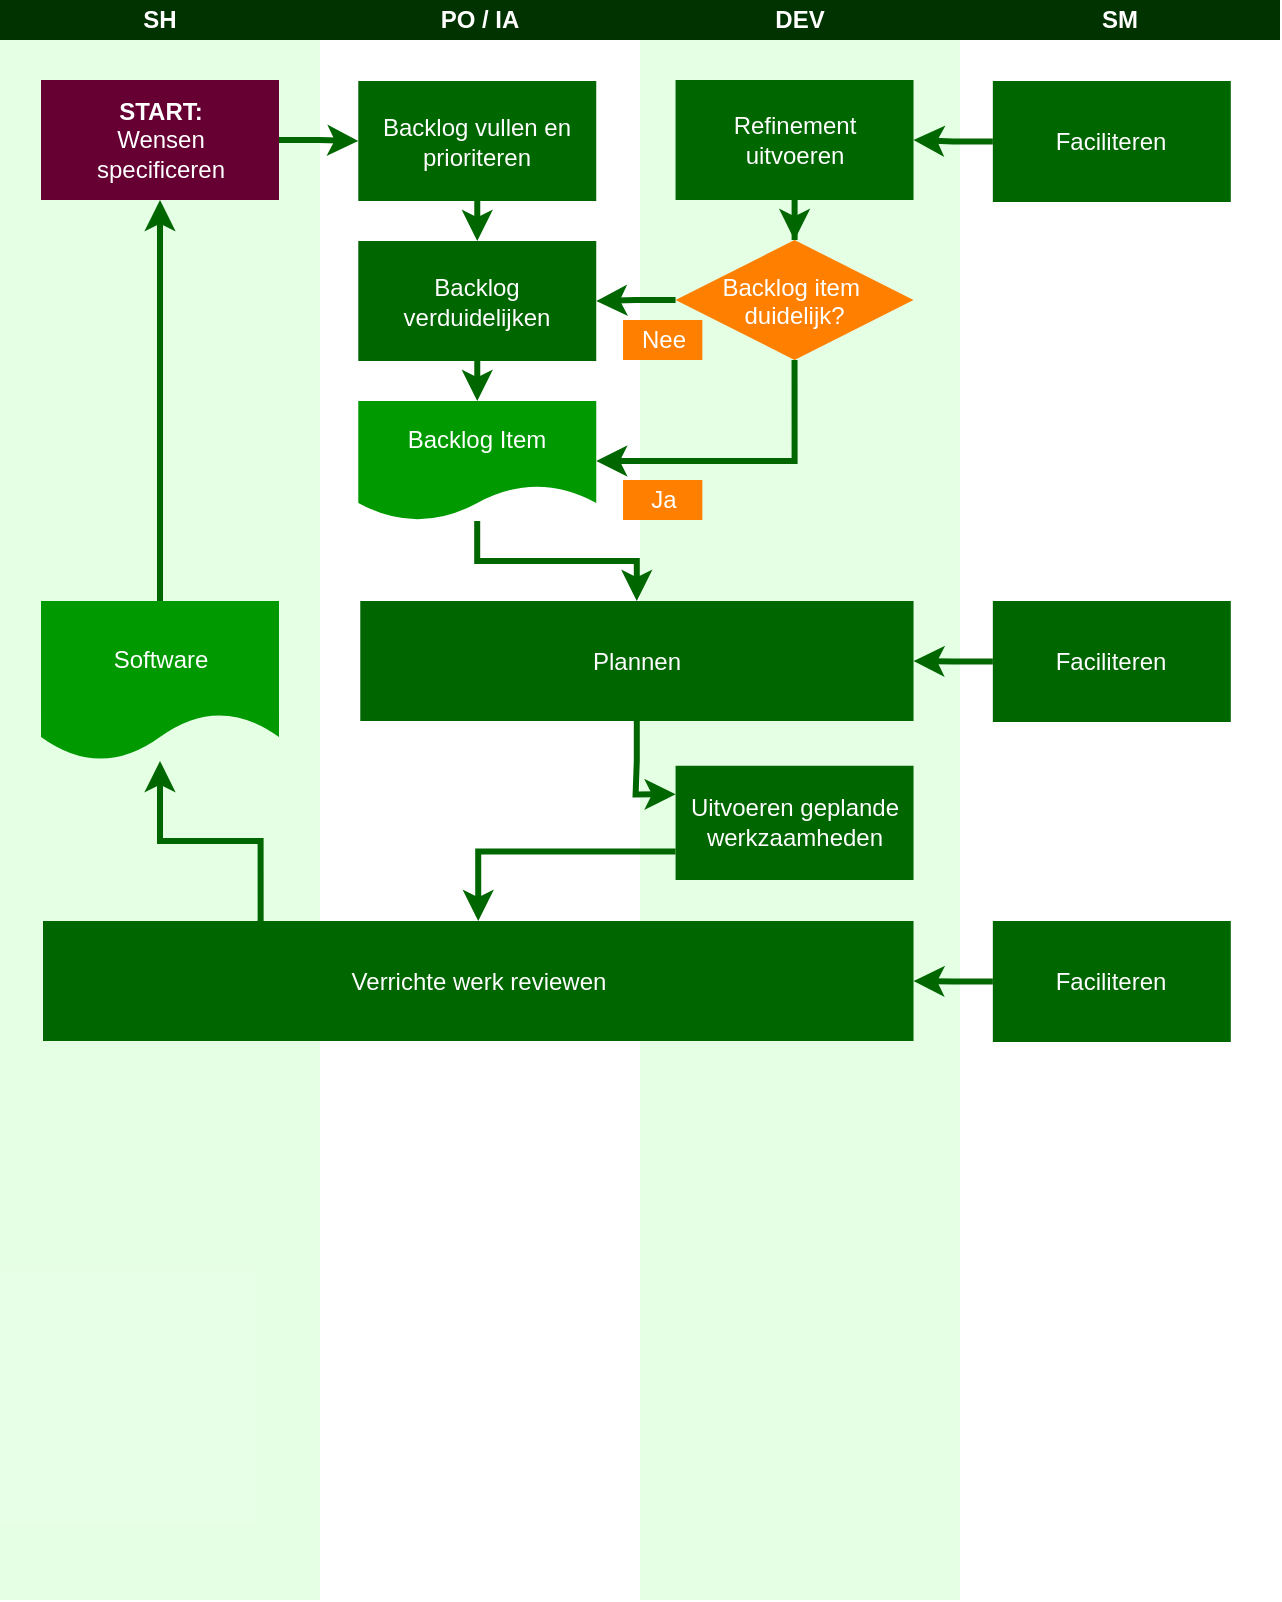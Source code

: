 <mxfile version="27.0.6">
  <diagram id="07fea595-8f29-1299-0266-81d95cde20df" name="Page-1">
    <mxGraphModel dx="1188" dy="624" grid="1" gridSize="10" guides="1" tooltips="1" connect="1" arrows="1" fold="1" page="1" pageScale="1" pageWidth="1169" pageHeight="827" background="#ffffff" math="0" shadow="0">
      <root>
        <mxCell id="0" />
        <mxCell id="1" parent="0" />
        <mxCell id="FATbZ32vNFB9-89yqttI-194" value="" style="rounded=0;whiteSpace=wrap;html=1;fillColor=#CCFFCC;strokeColor=none;opacity=50;" vertex="1" parent="1">
          <mxGeometry width="160" height="800" as="geometry" />
        </mxCell>
        <mxCell id="FATbZ32vNFB9-89yqttI-195" value="" style="rounded=0;whiteSpace=wrap;html=1;fillColor=#CCFFCC;strokeColor=none;opacity=50;" vertex="1" parent="1">
          <mxGeometry x="320" width="160" height="800" as="geometry" />
        </mxCell>
        <mxCell id="FATbZ32vNFB9-89yqttI-196" value="&lt;font style=&quot;color: rgb(255, 255, 255);&quot;&gt;&lt;b&gt;SH&lt;/b&gt;&lt;/font&gt;" style="rounded=0;whiteSpace=wrap;html=1;strokeColor=none;fillColor=#003300;" vertex="1" parent="1">
          <mxGeometry width="160" height="20" as="geometry" />
        </mxCell>
        <mxCell id="FATbZ32vNFB9-89yqttI-197" value="&lt;font style=&quot;color: rgb(255, 255, 255);&quot;&gt;&lt;b&gt;PO / IA&lt;/b&gt;&lt;/font&gt;" style="rounded=0;whiteSpace=wrap;html=1;strokeColor=none;fillColor=#003300;" vertex="1" parent="1">
          <mxGeometry x="160" width="160" height="20" as="geometry" />
        </mxCell>
        <mxCell id="FATbZ32vNFB9-89yqttI-198" value="&lt;font style=&quot;color: rgb(255, 255, 255);&quot;&gt;&lt;b&gt;DEV&lt;/b&gt;&lt;/font&gt;" style="rounded=0;whiteSpace=wrap;html=1;strokeColor=none;fillColor=#003300;" vertex="1" parent="1">
          <mxGeometry x="320" width="160" height="20" as="geometry" />
        </mxCell>
        <mxCell id="FATbZ32vNFB9-89yqttI-199" value="&lt;font style=&quot;color: rgb(255, 255, 255);&quot;&gt;&lt;b&gt;SM&lt;/b&gt;&lt;/font&gt;" style="rounded=0;whiteSpace=wrap;html=1;strokeColor=none;fillColor=#003300;" vertex="1" parent="1">
          <mxGeometry x="480" width="160" height="20" as="geometry" />
        </mxCell>
        <mxCell id="FATbZ32vNFB9-89yqttI-215" style="edgeStyle=orthogonalEdgeStyle;rounded=0;orthogonalLoop=1;jettySize=auto;html=1;entryX=0;entryY=0.5;entryDx=0;entryDy=0;strokeWidth=3;strokeColor=#006600;" edge="1" parent="1" source="FATbZ32vNFB9-89yqttI-200" target="FATbZ32vNFB9-89yqttI-207">
          <mxGeometry relative="1" as="geometry" />
        </mxCell>
        <mxCell id="FATbZ32vNFB9-89yqttI-200" value="&lt;div&gt;&lt;b&gt;START:&lt;/b&gt;&lt;/div&gt;Wensen specificeren" style="whiteSpace=wrap;shadow=0;fontColor=#FFFFFF;fontFamily=Helvetica;fontStyle=0;html=1;fontSize=12;plain-purple;strokeColor=none;fillColor=#660033;gradientColor=none;spacing=6;verticalAlign=middle;" vertex="1" parent="1">
          <mxGeometry x="20.51" y="40" width="118.978" height="60" as="geometry" />
        </mxCell>
        <mxCell id="FATbZ32vNFB9-89yqttI-219" style="edgeStyle=orthogonalEdgeStyle;rounded=0;orthogonalLoop=1;jettySize=auto;html=1;entryX=0.5;entryY=0;entryDx=0;entryDy=0;strokeWidth=3;strokeColor=#006600;" edge="1" parent="1" source="FATbZ32vNFB9-89yqttI-201" target="FATbZ32vNFB9-89yqttI-202">
          <mxGeometry relative="1" as="geometry" />
        </mxCell>
        <mxCell id="FATbZ32vNFB9-89yqttI-201" value="Refinement uitvoeren" style="whiteSpace=wrap;strokeColor=none;fillColor=#006600;shadow=0;fontColor=#FFFFFF;fontFamily=Helvetica;fontStyle=0;html=1;fontSize=12;spacing=6;verticalAlign=middle;fillStyle=auto;" vertex="1" parent="1">
          <mxGeometry x="337.78" y="40" width="118.98" height="60" as="geometry" />
        </mxCell>
        <mxCell id="FATbZ32vNFB9-89yqttI-220" style="edgeStyle=orthogonalEdgeStyle;rounded=0;orthogonalLoop=1;jettySize=auto;html=1;entryX=1;entryY=0.5;entryDx=0;entryDy=0;strokeWidth=3;strokeColor=#006600;" edge="1" parent="1" source="FATbZ32vNFB9-89yqttI-202" target="FATbZ32vNFB9-89yqttI-209">
          <mxGeometry relative="1" as="geometry" />
        </mxCell>
        <mxCell id="FATbZ32vNFB9-89yqttI-222" style="edgeStyle=orthogonalEdgeStyle;rounded=0;orthogonalLoop=1;jettySize=auto;html=1;exitX=0.5;exitY=1;exitDx=0;exitDy=0;entryX=1;entryY=0.5;entryDx=0;entryDy=0;strokeWidth=3;strokeColor=#006600;" edge="1" parent="1" source="FATbZ32vNFB9-89yqttI-202" target="FATbZ32vNFB9-89yqttI-208">
          <mxGeometry relative="1" as="geometry" />
        </mxCell>
        <mxCell id="FATbZ32vNFB9-89yqttI-202" value="Backlog item &#xa;duidelijk?" style="rhombus;fillColor=#FF8000;strokeColor=none;fontColor=#FFFFFF;" vertex="1" parent="1">
          <mxGeometry x="337.783" y="120" width="118.978" height="60" as="geometry" />
        </mxCell>
        <mxCell id="FATbZ32vNFB9-89yqttI-203" value="Ja" style="rounded=0;whiteSpace=wrap;html=1;fillColor=#FF8000;fontColor=#FFFFFF;strokeColor=none;" vertex="1" parent="1">
          <mxGeometry x="311.509" y="240" width="39.659" height="20" as="geometry" />
        </mxCell>
        <mxCell id="FATbZ32vNFB9-89yqttI-204" value="Nee" style="rounded=0;whiteSpace=wrap;html=1;fillColor=#FF8000;fontColor=#FFFFFF;strokeColor=none;" vertex="1" parent="1">
          <mxGeometry x="311.509" y="160" width="39.659" height="20" as="geometry" />
        </mxCell>
        <mxCell id="FATbZ32vNFB9-89yqttI-227" style="edgeStyle=orthogonalEdgeStyle;rounded=0;orthogonalLoop=1;jettySize=auto;html=1;exitX=0;exitY=0.75;exitDx=0;exitDy=0;entryX=0.5;entryY=0;entryDx=0;entryDy=0;strokeWidth=3;strokeColor=#006600;" edge="1" parent="1" source="FATbZ32vNFB9-89yqttI-205" target="FATbZ32vNFB9-89yqttI-206">
          <mxGeometry relative="1" as="geometry" />
        </mxCell>
        <mxCell id="FATbZ32vNFB9-89yqttI-205" value="Uitvoeren geplande werkzaamheden" style="whiteSpace=wrap;strokeColor=none;fillColor=#006600;shadow=0;fontColor=#FFFFFF;fontFamily=Helvetica;fontStyle=0;html=1;fontSize=12;spacing=6;verticalAlign=middle;fillStyle=auto;" vertex="1" parent="1">
          <mxGeometry x="337.783" y="382.88" width="118.978" height="57.12" as="geometry" />
        </mxCell>
        <mxCell id="FATbZ32vNFB9-89yqttI-228" style="edgeStyle=orthogonalEdgeStyle;rounded=0;orthogonalLoop=1;jettySize=auto;html=1;exitX=0.25;exitY=0;exitDx=0;exitDy=0;strokeWidth=3;strokeColor=#006600;" edge="1" parent="1" source="FATbZ32vNFB9-89yqttI-206" target="FATbZ32vNFB9-89yqttI-211">
          <mxGeometry relative="1" as="geometry" />
        </mxCell>
        <mxCell id="FATbZ32vNFB9-89yqttI-206" value="Verrichte werk reviewen" style="whiteSpace=wrap;strokeColor=none;fillColor=#006600;shadow=0;fontColor=#FFFFFF;fontFamily=Helvetica;fontStyle=0;html=1;fontSize=12;spacing=6;verticalAlign=middle;fillStyle=auto;" vertex="1" parent="1">
          <mxGeometry x="21.501" y="460.5" width="435.259" height="60" as="geometry" />
        </mxCell>
        <mxCell id="FATbZ32vNFB9-89yqttI-216" style="edgeStyle=orthogonalEdgeStyle;rounded=0;orthogonalLoop=1;jettySize=auto;html=1;exitX=0.5;exitY=1;exitDx=0;exitDy=0;entryX=0.5;entryY=0;entryDx=0;entryDy=0;strokeWidth=3;strokeColor=#006600;" edge="1" parent="1" source="FATbZ32vNFB9-89yqttI-207" target="FATbZ32vNFB9-89yqttI-209">
          <mxGeometry relative="1" as="geometry" />
        </mxCell>
        <mxCell id="FATbZ32vNFB9-89yqttI-207" value="Backlog vullen en prioriteren" style="whiteSpace=wrap;shadow=0;fontColor=#FFFFFF;fontFamily=Helvetica;fontStyle=0;html=1;fontSize=12;plain-purple;strokeColor=none;fillColor=#006600;gradientColor=none;spacing=6;verticalAlign=middle;" vertex="1" parent="1">
          <mxGeometry x="179.147" y="40.5" width="118.978" height="60" as="geometry" />
        </mxCell>
        <mxCell id="FATbZ32vNFB9-89yqttI-223" style="edgeStyle=orthogonalEdgeStyle;rounded=0;orthogonalLoop=1;jettySize=auto;html=1;strokeWidth=3;strokeColor=#006600;" edge="1" parent="1" source="FATbZ32vNFB9-89yqttI-208" target="FATbZ32vNFB9-89yqttI-210">
          <mxGeometry relative="1" as="geometry" />
        </mxCell>
        <mxCell id="FATbZ32vNFB9-89yqttI-208" value="Backlog Item" style="shape=document;whiteSpace=wrap;verticalAlign=middle;strokeColor=none;fillColor=#009900;shadow=0;fontColor=#FFFFFF;fontFamily=Helvetica;fontStyle=0;html=1;fontSize=12;spacing=6;spacingBottom=22;" vertex="1" parent="1">
          <mxGeometry x="179.147" y="200.5" width="118.978" height="60" as="geometry" />
        </mxCell>
        <mxCell id="FATbZ32vNFB9-89yqttI-217" style="edgeStyle=orthogonalEdgeStyle;rounded=0;orthogonalLoop=1;jettySize=auto;html=1;exitX=0.5;exitY=1;exitDx=0;exitDy=0;entryX=0.5;entryY=0;entryDx=0;entryDy=0;strokeWidth=3;strokeColor=#006600;" edge="1" parent="1" source="FATbZ32vNFB9-89yqttI-209" target="FATbZ32vNFB9-89yqttI-208">
          <mxGeometry relative="1" as="geometry" />
        </mxCell>
        <mxCell id="FATbZ32vNFB9-89yqttI-209" value="Backlog verduidelijken" style="whiteSpace=wrap;shadow=0;fontColor=#FFFFFF;fontFamily=Helvetica;fontStyle=0;html=1;fontSize=12;plain-purple;strokeColor=none;fillColor=#006600;gradientColor=none;spacing=6;verticalAlign=middle;" vertex="1" parent="1">
          <mxGeometry x="179.147" y="120.5" width="118.978" height="60" as="geometry" />
        </mxCell>
        <mxCell id="FATbZ32vNFB9-89yqttI-226" style="edgeStyle=orthogonalEdgeStyle;rounded=0;orthogonalLoop=1;jettySize=auto;html=1;entryX=0;entryY=0.25;entryDx=0;entryDy=0;strokeWidth=3;strokeColor=#006600;" edge="1" parent="1" source="FATbZ32vNFB9-89yqttI-210" target="FATbZ32vNFB9-89yqttI-205">
          <mxGeometry relative="1" as="geometry" />
        </mxCell>
        <mxCell id="FATbZ32vNFB9-89yqttI-210" value="Plannen" style="whiteSpace=wrap;strokeColor=none;fillColor=#006600;shadow=0;fontColor=#FFFFFF;fontFamily=Helvetica;fontStyle=0;html=1;fontSize=12;spacing=6;verticalAlign=middle;fillStyle=auto;" vertex="1" parent="1">
          <mxGeometry x="180.138" y="300.5" width="276.623" height="60" as="geometry" />
        </mxCell>
        <mxCell id="FATbZ32vNFB9-89yqttI-229" style="edgeStyle=orthogonalEdgeStyle;rounded=0;orthogonalLoop=1;jettySize=auto;html=1;exitX=0.5;exitY=0;exitDx=0;exitDy=0;entryX=0.5;entryY=1;entryDx=0;entryDy=0;strokeWidth=3;strokeColor=#006600;" edge="1" parent="1" source="FATbZ32vNFB9-89yqttI-211" target="FATbZ32vNFB9-89yqttI-200">
          <mxGeometry relative="1" as="geometry" />
        </mxCell>
        <mxCell id="FATbZ32vNFB9-89yqttI-211" value="Software" style="shape=document;whiteSpace=wrap;verticalAlign=middle;strokeColor=none;fillColor=#009900;shadow=0;fontColor=#FFFFFF;fontFamily=Helvetica;fontStyle=0;html=1;fontSize=12;spacing=6;spacingBottom=22;" vertex="1" parent="1">
          <mxGeometry x="20.51" y="300.5" width="118.978" height="80" as="geometry" />
        </mxCell>
        <mxCell id="FATbZ32vNFB9-89yqttI-218" style="edgeStyle=orthogonalEdgeStyle;rounded=0;orthogonalLoop=1;jettySize=auto;html=1;entryX=1;entryY=0.5;entryDx=0;entryDy=0;strokeWidth=3;strokeColor=#006600;" edge="1" parent="1" source="FATbZ32vNFB9-89yqttI-212" target="FATbZ32vNFB9-89yqttI-201">
          <mxGeometry relative="1" as="geometry" />
        </mxCell>
        <mxCell id="FATbZ32vNFB9-89yqttI-212" value="Faciliteren" style="whiteSpace=wrap;shadow=0;fontColor=#FFFFFF;fontFamily=Helvetica;fontStyle=0;html=1;fontSize=12;plain-purple;strokeColor=none;fillColor=#006600;gradientColor=none;spacing=6;verticalAlign=middle;" vertex="1" parent="1">
          <mxGeometry x="496.42" y="40.5" width="118.978" height="60.5" as="geometry" />
        </mxCell>
        <mxCell id="FATbZ32vNFB9-89yqttI-224" style="edgeStyle=orthogonalEdgeStyle;rounded=0;orthogonalLoop=1;jettySize=auto;html=1;entryX=1;entryY=0.5;entryDx=0;entryDy=0;strokeWidth=3;strokeColor=#006600;" edge="1" parent="1" source="FATbZ32vNFB9-89yqttI-213" target="FATbZ32vNFB9-89yqttI-210">
          <mxGeometry relative="1" as="geometry" />
        </mxCell>
        <mxCell id="FATbZ32vNFB9-89yqttI-213" value="Faciliteren" style="whiteSpace=wrap;shadow=0;fontColor=#FFFFFF;fontFamily=Helvetica;fontStyle=0;html=1;fontSize=12;plain-purple;strokeColor=none;fillColor=#006600;gradientColor=none;spacing=6;verticalAlign=middle;" vertex="1" parent="1">
          <mxGeometry x="496.42" y="300.5" width="118.978" height="60.5" as="geometry" />
        </mxCell>
        <mxCell id="FATbZ32vNFB9-89yqttI-225" style="edgeStyle=orthogonalEdgeStyle;rounded=0;orthogonalLoop=1;jettySize=auto;html=1;entryX=1;entryY=0.5;entryDx=0;entryDy=0;strokeColor=#006600;strokeWidth=3;" edge="1" parent="1" source="FATbZ32vNFB9-89yqttI-214" target="FATbZ32vNFB9-89yqttI-206">
          <mxGeometry relative="1" as="geometry" />
        </mxCell>
        <mxCell id="FATbZ32vNFB9-89yqttI-214" value="Faciliteren" style="whiteSpace=wrap;shadow=0;fontColor=#FFFFFF;fontFamily=Helvetica;fontStyle=0;html=1;fontSize=12;plain-purple;strokeColor=none;fillColor=#006600;gradientColor=none;spacing=6;verticalAlign=middle;" vertex="1" parent="1">
          <mxGeometry x="496.42" y="460.5" width="118.978" height="60.5" as="geometry" />
        </mxCell>
      </root>
    </mxGraphModel>
  </diagram>
</mxfile>
